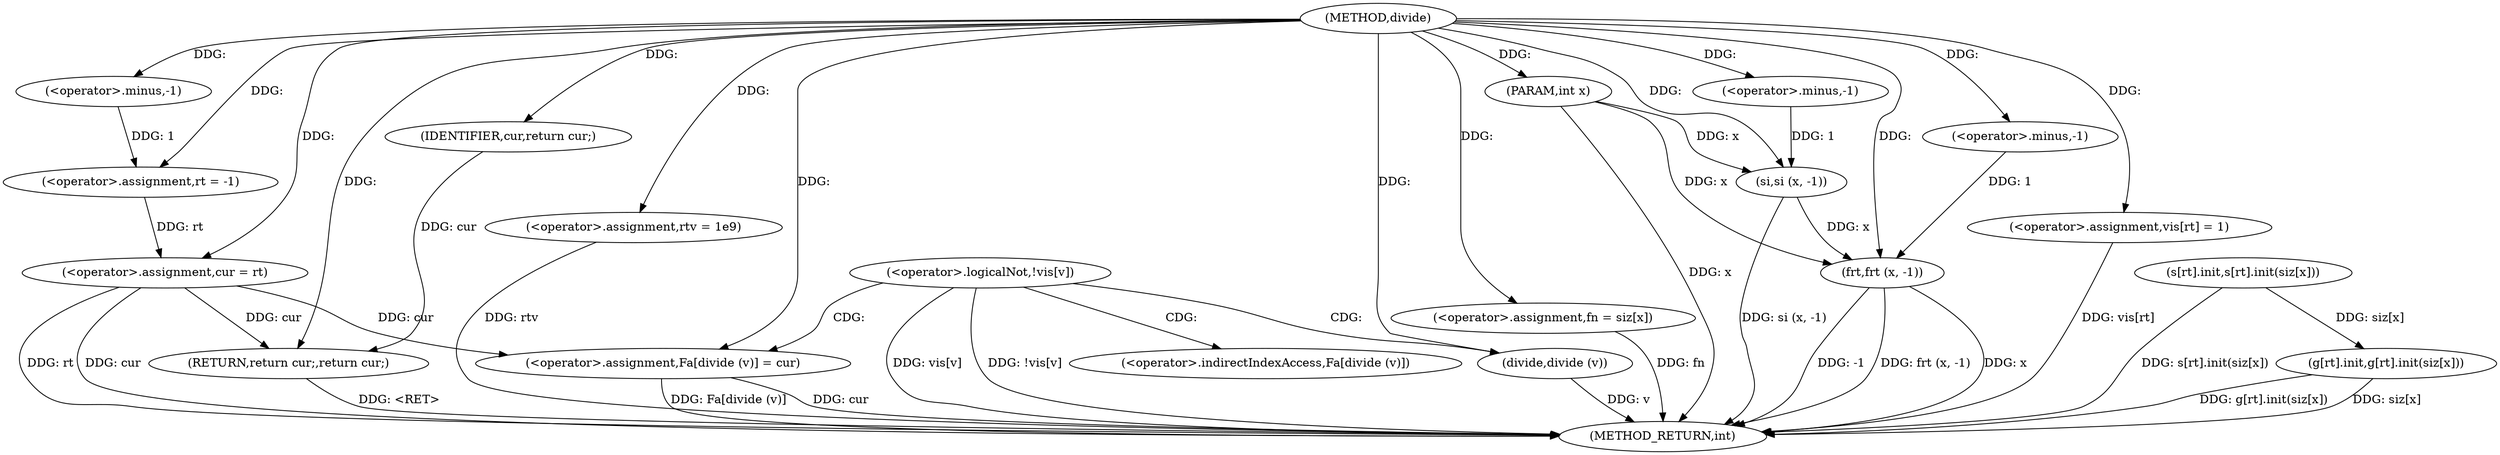 digraph "divide" {  
"1000576" [label = "(METHOD,divide)" ]
"1000637" [label = "(METHOD_RETURN,int)" ]
"1000577" [label = "(PARAM,int x)" ]
"1000620" [label = "(<operator>.assignment,cur = rt)" ]
"1000635" [label = "(RETURN,return cur;,return cur;)" ]
"1000580" [label = "(<operator>.assignment,rtv = 1e9)" ]
"1000625" [label = "(<operator>.logicalNot,!vis[v])" ]
"1000629" [label = "(<operator>.assignment,Fa[divide (v)] = cur)" ]
"1000636" [label = "(IDENTIFIER,cur,return cur;)" ]
"1000584" [label = "(<operator>.assignment,rt = -1)" ]
"1000589" [label = "(si,si (x, -1))" ]
"1000586" [label = "(<operator>.minus,-1)" ]
"1000594" [label = "(<operator>.assignment,fn = siz[x])" ]
"1000632" [label = "(divide,divide (v))" ]
"1000591" [label = "(<operator>.minus,-1)" ]
"1000600" [label = "(frt,frt (x, -1))" ]
"1000605" [label = "(<operator>.assignment,vis[rt] = 1)" ]
"1000602" [label = "(<operator>.minus,-1)" ]
"1000611" [label = "(s[rt].init,s[rt].init(siz[x]))" ]
"1000615" [label = "(g[rt].init,g[rt].init(siz[x]))" ]
"1000630" [label = "(<operator>.indirectIndexAccess,Fa[divide (v)])" ]
  "1000635" -> "1000637"  [ label = "DDG: <RET>"] 
  "1000577" -> "1000637"  [ label = "DDG: x"] 
  "1000589" -> "1000637"  [ label = "DDG: si (x, -1)"] 
  "1000600" -> "1000637"  [ label = "DDG: x"] 
  "1000600" -> "1000637"  [ label = "DDG: -1"] 
  "1000600" -> "1000637"  [ label = "DDG: frt (x, -1)"] 
  "1000605" -> "1000637"  [ label = "DDG: vis[rt]"] 
  "1000611" -> "1000637"  [ label = "DDG: s[rt].init(siz[x])"] 
  "1000615" -> "1000637"  [ label = "DDG: siz[x]"] 
  "1000615" -> "1000637"  [ label = "DDG: g[rt].init(siz[x])"] 
  "1000620" -> "1000637"  [ label = "DDG: cur"] 
  "1000620" -> "1000637"  [ label = "DDG: rt"] 
  "1000625" -> "1000637"  [ label = "DDG: vis[v]"] 
  "1000625" -> "1000637"  [ label = "DDG: !vis[v]"] 
  "1000632" -> "1000637"  [ label = "DDG: v"] 
  "1000629" -> "1000637"  [ label = "DDG: Fa[divide (v)]"] 
  "1000629" -> "1000637"  [ label = "DDG: cur"] 
  "1000594" -> "1000637"  [ label = "DDG: fn"] 
  "1000580" -> "1000637"  [ label = "DDG: rtv"] 
  "1000576" -> "1000577"  [ label = "DDG: "] 
  "1000584" -> "1000620"  [ label = "DDG: rt"] 
  "1000576" -> "1000620"  [ label = "DDG: "] 
  "1000636" -> "1000635"  [ label = "DDG: cur"] 
  "1000620" -> "1000635"  [ label = "DDG: cur"] 
  "1000576" -> "1000635"  [ label = "DDG: "] 
  "1000576" -> "1000580"  [ label = "DDG: "] 
  "1000620" -> "1000629"  [ label = "DDG: cur"] 
  "1000576" -> "1000629"  [ label = "DDG: "] 
  "1000576" -> "1000636"  [ label = "DDG: "] 
  "1000586" -> "1000584"  [ label = "DDG: 1"] 
  "1000576" -> "1000584"  [ label = "DDG: "] 
  "1000576" -> "1000586"  [ label = "DDG: "] 
  "1000577" -> "1000589"  [ label = "DDG: x"] 
  "1000576" -> "1000589"  [ label = "DDG: "] 
  "1000591" -> "1000589"  [ label = "DDG: 1"] 
  "1000576" -> "1000632"  [ label = "DDG: "] 
  "1000576" -> "1000591"  [ label = "DDG: "] 
  "1000576" -> "1000594"  [ label = "DDG: "] 
  "1000589" -> "1000600"  [ label = "DDG: x"] 
  "1000577" -> "1000600"  [ label = "DDG: x"] 
  "1000576" -> "1000600"  [ label = "DDG: "] 
  "1000602" -> "1000600"  [ label = "DDG: 1"] 
  "1000576" -> "1000605"  [ label = "DDG: "] 
  "1000576" -> "1000602"  [ label = "DDG: "] 
  "1000611" -> "1000615"  [ label = "DDG: siz[x]"] 
  "1000625" -> "1000632"  [ label = "CDG: "] 
  "1000625" -> "1000630"  [ label = "CDG: "] 
  "1000625" -> "1000629"  [ label = "CDG: "] 
}
